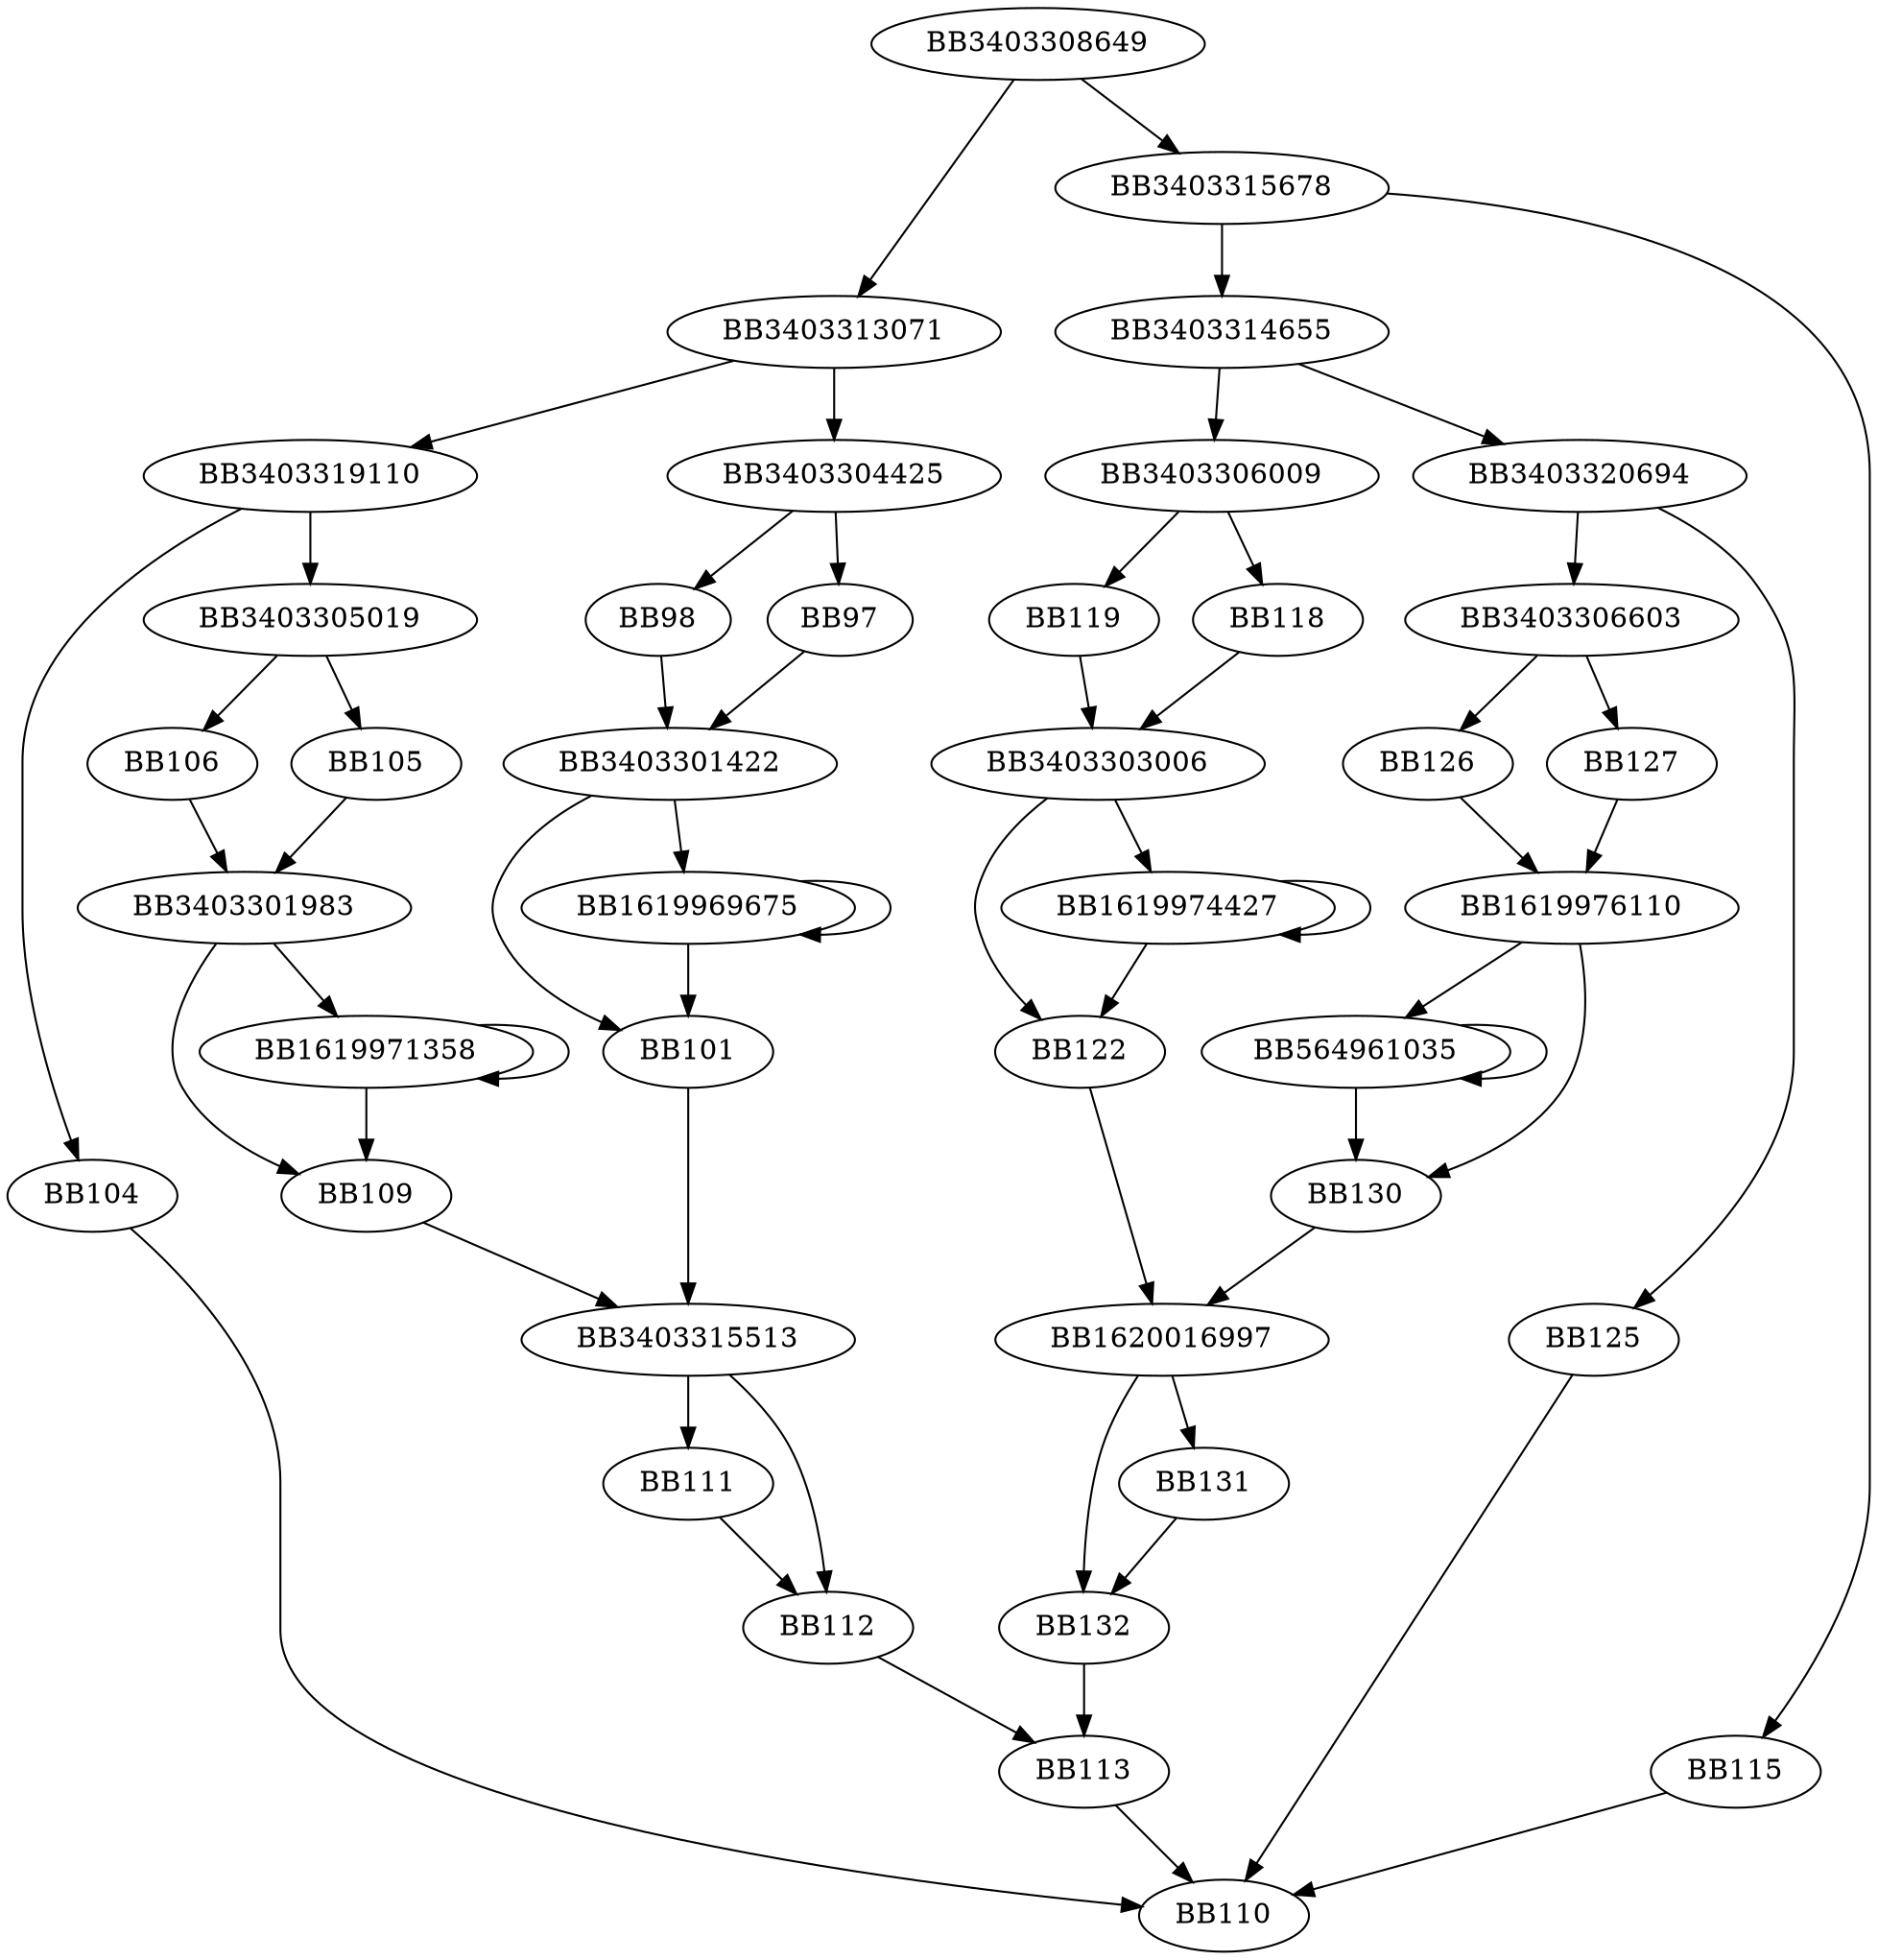 digraph G{
	BB3403308649->BB3403313071;
	BB3403308649->BB3403315678;
	BB3403313071->BB3403304425;
	BB3403313071->BB3403319110;
	BB3403304425->BB97;
	BB3403304425->BB98;
	BB98->BB3403301422;
	BB97->BB3403301422;
	BB3403301422->BB1619969675;
	BB3403301422->BB101;
	BB1619969675->BB1619969675;
	BB1619969675->BB101;
	BB101->BB3403315513;
	BB3403319110->BB3403305019;
	BB3403319110->BB104;
	BB3403305019->BB105;
	BB3403305019->BB106;
	BB106->BB3403301983;
	BB105->BB3403301983;
	BB3403301983->BB1619971358;
	BB3403301983->BB109;
	BB1619971358->BB1619971358;
	BB1619971358->BB109;
	BB109->BB3403315513;
	BB104->BB110;
	BB3403315513->BB111;
	BB3403315513->BB112;
	BB111->BB112;
	BB112->BB113;
	BB3403315678->BB3403314655;
	BB3403315678->BB115;
	BB3403314655->BB3403306009;
	BB3403314655->BB3403320694;
	BB3403306009->BB118;
	BB3403306009->BB119;
	BB119->BB3403303006;
	BB118->BB3403303006;
	BB3403303006->BB1619974427;
	BB3403303006->BB122;
	BB1619974427->BB1619974427;
	BB1619974427->BB122;
	BB122->BB1620016997;
	BB3403320694->BB3403306603;
	BB3403320694->BB125;
	BB3403306603->BB126;
	BB3403306603->BB127;
	BB127->BB1619976110;
	BB126->BB1619976110;
	BB1619976110->BB564961035;
	BB1619976110->BB130;
	BB564961035->BB564961035;
	BB564961035->BB130;
	BB130->BB1620016997;
	BB125->BB110;
	BB1620016997->BB131;
	BB1620016997->BB132;
	BB131->BB132;
	BB132->BB113;
	BB115->BB110;
	BB113->BB110;
}
